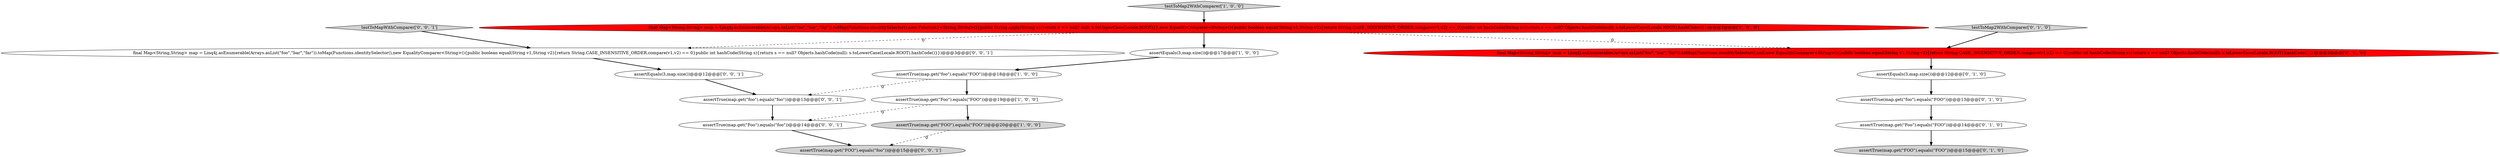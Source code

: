 digraph {
11 [style = filled, label = "assertTrue(map.get(\"foo\").equals(\"FOO\"))@@@13@@@['0', '1', '0']", fillcolor = white, shape = ellipse image = "AAA0AAABBB2BBB"];
17 [style = filled, label = "assertTrue(map.get(\"foo\").equals(\"foo\"))@@@13@@@['0', '0', '1']", fillcolor = white, shape = ellipse image = "AAA0AAABBB3BBB"];
12 [style = filled, label = "assertEquals(3,map.size())@@@12@@@['0', '0', '1']", fillcolor = white, shape = ellipse image = "AAA0AAABBB3BBB"];
5 [style = filled, label = "testToMap2WithComparer['1', '0', '0']", fillcolor = lightgray, shape = diamond image = "AAA0AAABBB1BBB"];
3 [style = filled, label = "assertTrue(map.get(\"Foo\").equals(\"FOO\"))@@@19@@@['1', '0', '0']", fillcolor = white, shape = ellipse image = "AAA0AAABBB1BBB"];
1 [style = filled, label = "final Map<String,String> map = Linq4j.asEnumerable(Arrays.asList(\"foo\",\"bar\",\"far\")).toMap(Functions.identitySelector(),new Function1<String,String>(){public String apply(String x){return x == null? null: x.toUpperCase(Locale.ROOT)}},new EqualityComparer<String>(){public boolean equal(String v1,String v2){return String.CASE_INSENSITIVE_ORDER.compare(v1,v2) == 0}public int hashCode(String s){return s == null? Objects.hashCode(null): s.toLowerCase(Locale.ROOT).hashCode()}})@@@3@@@['1', '0', '0']", fillcolor = red, shape = ellipse image = "AAA1AAABBB1BBB"];
16 [style = filled, label = "final Map<String,String> map = Linq4j.asEnumerable(Arrays.asList(\"foo\",\"bar\",\"far\")).toMap(Functions.identitySelector(),new EqualityComparer<String>(){public boolean equal(String v1,String v2){return String.CASE_INSENSITIVE_ORDER.compare(v1,v2) == 0}public int hashCode(String s){return s == null? Objects.hashCode(null): s.toLowerCase(Locale.ROOT).hashCode()}})@@@3@@@['0', '0', '1']", fillcolor = white, shape = ellipse image = "AAA0AAABBB3BBB"];
6 [style = filled, label = "assertTrue(map.get(\"Foo\").equals(\"FOO\"))@@@14@@@['0', '1', '0']", fillcolor = white, shape = ellipse image = "AAA0AAABBB2BBB"];
10 [style = filled, label = "assertEquals(3,map.size())@@@12@@@['0', '1', '0']", fillcolor = white, shape = ellipse image = "AAA0AAABBB2BBB"];
4 [style = filled, label = "assertEquals(3,map.size())@@@17@@@['1', '0', '0']", fillcolor = white, shape = ellipse image = "AAA0AAABBB1BBB"];
14 [style = filled, label = "assertTrue(map.get(\"FOO\").equals(\"foo\"))@@@15@@@['0', '0', '1']", fillcolor = lightgray, shape = ellipse image = "AAA0AAABBB3BBB"];
15 [style = filled, label = "testToMapWithComparer['0', '0', '1']", fillcolor = lightgray, shape = diamond image = "AAA0AAABBB3BBB"];
0 [style = filled, label = "assertTrue(map.get(\"FOO\").equals(\"FOO\"))@@@20@@@['1', '0', '0']", fillcolor = lightgray, shape = ellipse image = "AAA0AAABBB1BBB"];
2 [style = filled, label = "assertTrue(map.get(\"foo\").equals(\"FOO\"))@@@18@@@['1', '0', '0']", fillcolor = white, shape = ellipse image = "AAA0AAABBB1BBB"];
7 [style = filled, label = "assertTrue(map.get(\"FOO\").equals(\"FOO\"))@@@15@@@['0', '1', '0']", fillcolor = lightgray, shape = ellipse image = "AAA0AAABBB2BBB"];
13 [style = filled, label = "assertTrue(map.get(\"Foo\").equals(\"foo\"))@@@14@@@['0', '0', '1']", fillcolor = white, shape = ellipse image = "AAA0AAABBB3BBB"];
8 [style = filled, label = "final Map<String,String> map = Linq4j.asEnumerable(Arrays.asList(\"foo\",\"bar\",\"far\")).toMap(Functions.identitySelector(),null,new EqualityComparer<String>(){public boolean equal(String v1,String v2){return String.CASE_INSENSITIVE_ORDER.compare(v1,v2) == 0}public int hashCode(String s){return s == null? Objects.hashCode(null): s.toLowerCase(Locale.ROOT).hashCode()}})@@@3@@@['0', '1', '0']", fillcolor = red, shape = ellipse image = "AAA1AAABBB2BBB"];
9 [style = filled, label = "testToMap2WithComparer['0', '1', '0']", fillcolor = lightgray, shape = diamond image = "AAA0AAABBB2BBB"];
0->14 [style = dashed, label="0"];
5->1 [style = bold, label=""];
8->10 [style = bold, label=""];
1->4 [style = bold, label=""];
17->13 [style = bold, label=""];
1->8 [style = dashed, label="0"];
4->2 [style = bold, label=""];
6->7 [style = bold, label=""];
9->8 [style = bold, label=""];
15->16 [style = bold, label=""];
2->17 [style = dashed, label="0"];
16->12 [style = bold, label=""];
13->14 [style = bold, label=""];
1->16 [style = dashed, label="0"];
3->13 [style = dashed, label="0"];
3->0 [style = bold, label=""];
2->3 [style = bold, label=""];
11->6 [style = bold, label=""];
12->17 [style = bold, label=""];
10->11 [style = bold, label=""];
}
